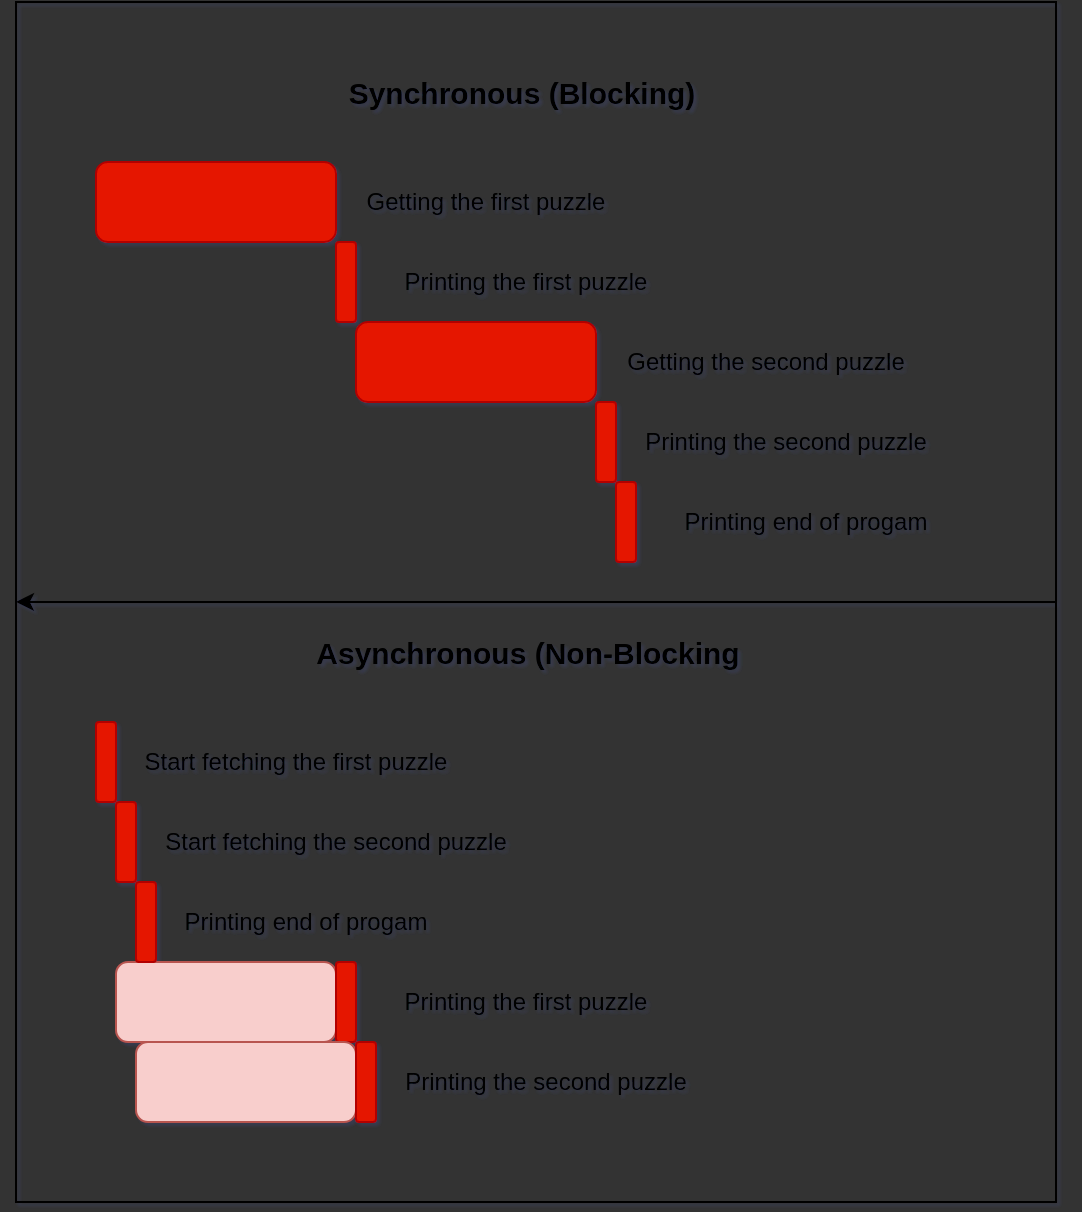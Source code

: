 <mxfile>
    <diagram id="qUbRQj76CdrkBs8-dOXv" name="Page-1">
        <mxGraphModel dx="625" dy="434" grid="0" gridSize="10" guides="1" tooltips="1" connect="1" arrows="1" fold="1" page="1" pageScale="1" pageWidth="827" pageHeight="1169" background="#333333" math="0" shadow="1">
            <root>
                <mxCell id="0"/>
                <mxCell id="1" parent="0"/>
                <mxCell id="34" value="" style="rounded=0;whiteSpace=wrap;html=1;fontSize=15;fillColor=none;" parent="1" vertex="1">
                    <mxGeometry x="120" y="40" width="520" height="600" as="geometry"/>
                </mxCell>
                <mxCell id="2" value="" style="rounded=1;whiteSpace=wrap;html=1;fillColor=#e51400;strokeColor=#B20000;fontColor=#ffffff;" parent="1" vertex="1">
                    <mxGeometry x="160" y="120" width="120" height="40" as="geometry"/>
                </mxCell>
                <mxCell id="3" value="" style="rounded=1;whiteSpace=wrap;html=1;fillColor=#e51400;strokeColor=#B20000;fontColor=#ffffff;" parent="1" vertex="1">
                    <mxGeometry x="280" y="160" width="10" height="40" as="geometry"/>
                </mxCell>
                <mxCell id="4" value="Getting the first puzzle" style="text;html=1;strokeColor=none;fillColor=none;align=center;verticalAlign=middle;whiteSpace=wrap;rounded=0;" parent="1" vertex="1">
                    <mxGeometry x="290" y="125" width="130" height="30" as="geometry"/>
                </mxCell>
                <mxCell id="5" value="" style="rounded=1;whiteSpace=wrap;html=1;fillColor=#e51400;strokeColor=#B20000;fontColor=#ffffff;" parent="1" vertex="1">
                    <mxGeometry x="290" y="200" width="120" height="40" as="geometry"/>
                </mxCell>
                <mxCell id="7" value="" style="rounded=1;whiteSpace=wrap;html=1;fillColor=#e51400;strokeColor=#B20000;fontColor=#ffffff;" parent="1" vertex="1">
                    <mxGeometry x="410" y="240" width="10" height="40" as="geometry"/>
                </mxCell>
                <mxCell id="8" value="" style="rounded=1;whiteSpace=wrap;html=1;fillColor=#e51400;strokeColor=#B20000;fontColor=#ffffff;" parent="1" vertex="1">
                    <mxGeometry x="420" y="280" width="10" height="40" as="geometry"/>
                </mxCell>
                <mxCell id="9" value="Printing end of progam" style="text;html=1;strokeColor=none;fillColor=none;align=center;verticalAlign=middle;whiteSpace=wrap;rounded=0;" parent="1" vertex="1">
                    <mxGeometry x="450" y="285" width="130" height="30" as="geometry"/>
                </mxCell>
                <mxCell id="10" value="Printing the second puzzle" style="text;html=1;strokeColor=none;fillColor=none;align=center;verticalAlign=middle;whiteSpace=wrap;rounded=0;" parent="1" vertex="1">
                    <mxGeometry x="430" y="245" width="150" height="30" as="geometry"/>
                </mxCell>
                <mxCell id="11" value="Getting the second puzzle" style="text;html=1;strokeColor=none;fillColor=none;align=center;verticalAlign=middle;whiteSpace=wrap;rounded=0;" parent="1" vertex="1">
                    <mxGeometry x="420" y="205" width="150" height="30" as="geometry"/>
                </mxCell>
                <mxCell id="12" value="Printing the first puzzle" style="text;html=1;strokeColor=none;fillColor=none;align=center;verticalAlign=middle;whiteSpace=wrap;rounded=0;" parent="1" vertex="1">
                    <mxGeometry x="300" y="165" width="150" height="30" as="geometry"/>
                </mxCell>
                <mxCell id="13" value="&lt;b&gt;&lt;font style=&quot;font-size: 15px&quot;&gt;Synchronous (Blocking)&lt;/font&gt;&lt;/b&gt;" style="text;html=1;strokeColor=none;fillColor=none;align=center;verticalAlign=middle;whiteSpace=wrap;rounded=0;" parent="1" vertex="1">
                    <mxGeometry x="282" y="70" width="182" height="30" as="geometry"/>
                </mxCell>
                <mxCell id="14" value="" style="rounded=1;whiteSpace=wrap;html=1;fillColor=#e51400;fontColor=#ffffff;strokeColor=#B20000;" parent="1" vertex="1">
                    <mxGeometry x="160" y="400" width="10" height="40" as="geometry"/>
                </mxCell>
                <mxCell id="15" value="" style="rounded=1;whiteSpace=wrap;html=1;fillColor=#e51400;fontColor=#ffffff;strokeColor=#B20000;" parent="1" vertex="1">
                    <mxGeometry x="170" y="440" width="10" height="40" as="geometry"/>
                </mxCell>
                <mxCell id="16" value="Start fetching the first puzzle" style="text;html=1;strokeColor=none;fillColor=none;align=center;verticalAlign=middle;whiteSpace=wrap;rounded=0;" parent="1" vertex="1">
                    <mxGeometry x="180" y="405" width="160" height="30" as="geometry"/>
                </mxCell>
                <mxCell id="17" value="" style="rounded=1;whiteSpace=wrap;html=1;fillColor=#f8cecc;strokeColor=#b85450;" parent="1" vertex="1">
                    <mxGeometry x="170" y="520" width="110" height="40" as="geometry"/>
                </mxCell>
                <mxCell id="18" value="" style="rounded=1;whiteSpace=wrap;html=1;fillColor=#e51400;fontColor=#ffffff;strokeColor=#B20000;" parent="1" vertex="1">
                    <mxGeometry x="180" y="480" width="10" height="40" as="geometry"/>
                </mxCell>
                <mxCell id="19" value="" style="rounded=1;whiteSpace=wrap;html=1;fillColor=#e51400;strokeColor=#B20000;fontColor=#ffffff;" parent="1" vertex="1">
                    <mxGeometry x="280" y="520" width="10" height="40" as="geometry"/>
                </mxCell>
                <mxCell id="20" value="Printing end of progam" style="text;html=1;strokeColor=none;fillColor=none;align=center;verticalAlign=middle;whiteSpace=wrap;rounded=0;" parent="1" vertex="1">
                    <mxGeometry x="200" y="485" width="130" height="30" as="geometry"/>
                </mxCell>
                <mxCell id="21" value="Printing the second puzzle" style="text;html=1;strokeColor=none;fillColor=none;align=center;verticalAlign=middle;whiteSpace=wrap;rounded=0;" parent="1" vertex="1">
                    <mxGeometry x="310" y="565" width="150" height="30" as="geometry"/>
                </mxCell>
                <mxCell id="24" value="&lt;b&gt;&lt;font style=&quot;font-size: 15px&quot;&gt;Asynchronous (Non-Blocking&lt;/font&gt;&lt;/b&gt;" style="text;html=1;strokeColor=none;fillColor=none;align=center;verticalAlign=middle;whiteSpace=wrap;rounded=0;" parent="1" vertex="1">
                    <mxGeometry x="266" y="350" width="220" height="30" as="geometry"/>
                </mxCell>
                <mxCell id="25" value="Start fetching the second puzzle" style="text;html=1;strokeColor=none;fillColor=none;align=center;verticalAlign=middle;whiteSpace=wrap;rounded=0;" parent="1" vertex="1">
                    <mxGeometry x="190" y="445" width="180" height="30" as="geometry"/>
                </mxCell>
                <mxCell id="29" value="" style="rounded=1;whiteSpace=wrap;html=1;fillColor=#f8cecc;strokeColor=#b85450;" parent="1" vertex="1">
                    <mxGeometry x="180" y="560" width="110" height="40" as="geometry"/>
                </mxCell>
                <mxCell id="30" value="" style="rounded=1;whiteSpace=wrap;html=1;fillColor=#e51400;strokeColor=#B20000;fontColor=#ffffff;" parent="1" vertex="1">
                    <mxGeometry x="290" y="560" width="10" height="40" as="geometry"/>
                </mxCell>
                <mxCell id="31" value="Printing the first puzzle" style="text;html=1;strokeColor=none;fillColor=none;align=center;verticalAlign=middle;whiteSpace=wrap;rounded=0;" parent="1" vertex="1">
                    <mxGeometry x="300" y="525" width="150" height="30" as="geometry"/>
                </mxCell>
                <mxCell id="37" style="edgeStyle=none;html=1;exitX=1;exitY=0.5;exitDx=0;exitDy=0;entryX=0;entryY=0.5;entryDx=0;entryDy=0;fontSize=15;" parent="1" source="34" target="34" edge="1">
                    <mxGeometry relative="1" as="geometry"/>
                </mxCell>
            </root>
        </mxGraphModel>
    </diagram>
</mxfile>